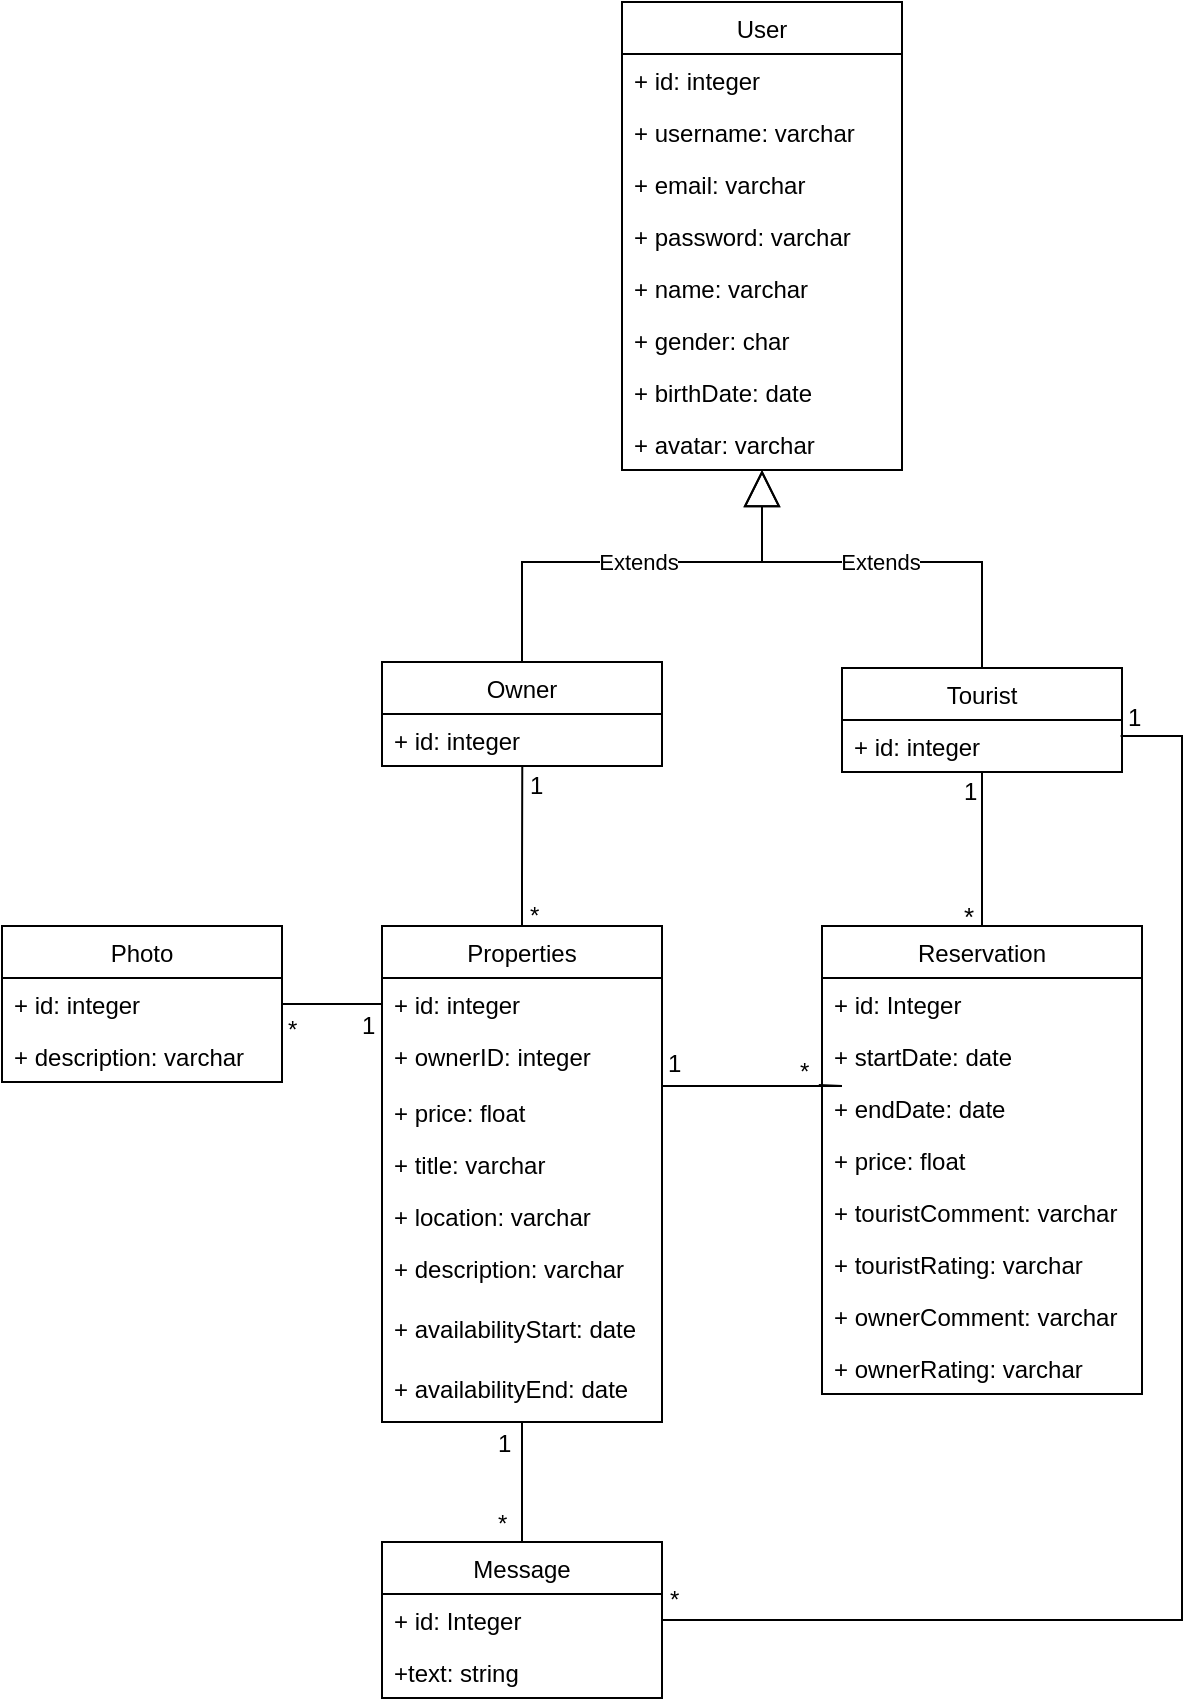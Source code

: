 <mxfile version="12.2.9" type="github" pages="1">
  <diagram id="TrjBDX28JATJXa5iMqwc" name="Page-1">
    <mxGraphModel dx="2239" dy="926" grid="1" gridSize="10" guides="1" tooltips="1" connect="1" arrows="1" fold="1" page="1" pageScale="1" pageWidth="827" pageHeight="1169" math="0" shadow="0">
      <root>
        <mxCell id="0"/>
        <mxCell id="1" parent="0"/>
        <mxCell id="UoUFFq5vB8DfAffDlqqE-6" value="User" style="swimlane;fontStyle=0;childLayout=stackLayout;horizontal=1;startSize=26;fillColor=none;horizontalStack=0;resizeParent=1;resizeParentMax=0;resizeLast=0;collapsible=1;marginBottom=0;" parent="1" vertex="1">
          <mxGeometry x="-399" y="160" width="140" height="234" as="geometry"/>
        </mxCell>
        <mxCell id="UoUFFq5vB8DfAffDlqqE-7" value="+ id: integer" style="text;strokeColor=none;fillColor=none;align=left;verticalAlign=top;spacingLeft=4;spacingRight=4;overflow=hidden;rotatable=0;points=[[0,0.5],[1,0.5]];portConstraint=eastwest;" parent="UoUFFq5vB8DfAffDlqqE-6" vertex="1">
          <mxGeometry y="26" width="140" height="26" as="geometry"/>
        </mxCell>
        <mxCell id="UoUFFq5vB8DfAffDlqqE-8" value="+ username: varchar" style="text;strokeColor=none;fillColor=none;align=left;verticalAlign=top;spacingLeft=4;spacingRight=4;overflow=hidden;rotatable=0;points=[[0,0.5],[1,0.5]];portConstraint=eastwest;" parent="UoUFFq5vB8DfAffDlqqE-6" vertex="1">
          <mxGeometry y="52" width="140" height="26" as="geometry"/>
        </mxCell>
        <mxCell id="UoUFFq5vB8DfAffDlqqE-9" value="+ email: varchar" style="text;strokeColor=none;fillColor=none;align=left;verticalAlign=top;spacingLeft=4;spacingRight=4;overflow=hidden;rotatable=0;points=[[0,0.5],[1,0.5]];portConstraint=eastwest;" parent="UoUFFq5vB8DfAffDlqqE-6" vertex="1">
          <mxGeometry y="78" width="140" height="26" as="geometry"/>
        </mxCell>
        <mxCell id="UoUFFq5vB8DfAffDlqqE-11" value="+ password: varchar" style="text;strokeColor=none;fillColor=none;align=left;verticalAlign=top;spacingLeft=4;spacingRight=4;overflow=hidden;rotatable=0;points=[[0,0.5],[1,0.5]];portConstraint=eastwest;" parent="UoUFFq5vB8DfAffDlqqE-6" vertex="1">
          <mxGeometry y="104" width="140" height="26" as="geometry"/>
        </mxCell>
        <mxCell id="UoUFFq5vB8DfAffDlqqE-12" value="+ name: varchar" style="text;strokeColor=none;fillColor=none;align=left;verticalAlign=top;spacingLeft=4;spacingRight=4;overflow=hidden;rotatable=0;points=[[0,0.5],[1,0.5]];portConstraint=eastwest;" parent="UoUFFq5vB8DfAffDlqqE-6" vertex="1">
          <mxGeometry y="130" width="140" height="26" as="geometry"/>
        </mxCell>
        <mxCell id="UoUFFq5vB8DfAffDlqqE-13" value="+ gender: char" style="text;strokeColor=none;fillColor=none;align=left;verticalAlign=top;spacingLeft=4;spacingRight=4;overflow=hidden;rotatable=0;points=[[0,0.5],[1,0.5]];portConstraint=eastwest;" parent="UoUFFq5vB8DfAffDlqqE-6" vertex="1">
          <mxGeometry y="156" width="140" height="26" as="geometry"/>
        </mxCell>
        <mxCell id="UoUFFq5vB8DfAffDlqqE-14" value="+ birthDate: date" style="text;strokeColor=none;fillColor=none;align=left;verticalAlign=top;spacingLeft=4;spacingRight=4;overflow=hidden;rotatable=0;points=[[0,0.5],[1,0.5]];portConstraint=eastwest;" parent="UoUFFq5vB8DfAffDlqqE-6" vertex="1">
          <mxGeometry y="182" width="140" height="26" as="geometry"/>
        </mxCell>
        <mxCell id="gbXgMahtGTN6Z-PRO6R2-31" value="+ avatar: varchar" style="text;strokeColor=none;fillColor=none;align=left;verticalAlign=top;spacingLeft=4;spacingRight=4;overflow=hidden;rotatable=0;points=[[0,0.5],[1,0.5]];portConstraint=eastwest;" parent="UoUFFq5vB8DfAffDlqqE-6" vertex="1">
          <mxGeometry y="208" width="140" height="26" as="geometry"/>
        </mxCell>
        <mxCell id="UoUFFq5vB8DfAffDlqqE-102" style="edgeStyle=orthogonalEdgeStyle;rounded=0;orthogonalLoop=1;jettySize=auto;html=1;exitX=0.5;exitY=0;exitDx=0;exitDy=0;entryX=0.501;entryY=1.008;entryDx=0;entryDy=0;entryPerimeter=0;endArrow=none;endFill=0;" parent="1" source="UoUFFq5vB8DfAffDlqqE-19" target="UoUFFq5vB8DfAffDlqqE-40" edge="1">
          <mxGeometry relative="1" as="geometry">
            <Array as="points">
              <mxPoint x="-449" y="599"/>
            </Array>
          </mxGeometry>
        </mxCell>
        <mxCell id="UoUFFq5vB8DfAffDlqqE-19" value="Properties" style="swimlane;fontStyle=0;childLayout=stackLayout;horizontal=1;startSize=26;fillColor=none;horizontalStack=0;resizeParent=1;resizeParentMax=0;resizeLast=0;collapsible=1;marginBottom=0;" parent="1" vertex="1">
          <mxGeometry x="-519" y="622" width="140" height="248" as="geometry"/>
        </mxCell>
        <mxCell id="UoUFFq5vB8DfAffDlqqE-20" value="+ id: integer" style="text;strokeColor=none;fillColor=none;align=left;verticalAlign=top;spacingLeft=4;spacingRight=4;overflow=hidden;rotatable=0;points=[[0,0.5],[1,0.5]];portConstraint=eastwest;" parent="UoUFFq5vB8DfAffDlqqE-19" vertex="1">
          <mxGeometry y="26" width="140" height="26" as="geometry"/>
        </mxCell>
        <mxCell id="2UA-A7VRgW65vuFQb3NZ-11" value="+ ownerID: integer" style="text;strokeColor=none;fillColor=none;align=left;verticalAlign=top;spacingLeft=4;spacingRight=4;overflow=hidden;rotatable=0;points=[[0,0.5],[1,0.5]];portConstraint=eastwest;" parent="UoUFFq5vB8DfAffDlqqE-19" vertex="1">
          <mxGeometry y="52" width="140" height="28" as="geometry"/>
        </mxCell>
        <mxCell id="UoUFFq5vB8DfAffDlqqE-21" value="+ price: float" style="text;strokeColor=none;fillColor=none;align=left;verticalAlign=top;spacingLeft=4;spacingRight=4;overflow=hidden;rotatable=0;points=[[0,0.5],[1,0.5]];portConstraint=eastwest;" parent="UoUFFq5vB8DfAffDlqqE-19" vertex="1">
          <mxGeometry y="80" width="140" height="26" as="geometry"/>
        </mxCell>
        <mxCell id="UoUFFq5vB8DfAffDlqqE-22" value="+ title: varchar" style="text;strokeColor=none;fillColor=none;align=left;verticalAlign=top;spacingLeft=4;spacingRight=4;overflow=hidden;rotatable=0;points=[[0,0.5],[1,0.5]];portConstraint=eastwest;" parent="UoUFFq5vB8DfAffDlqqE-19" vertex="1">
          <mxGeometry y="106" width="140" height="26" as="geometry"/>
        </mxCell>
        <mxCell id="UoUFFq5vB8DfAffDlqqE-23" value="+ location: varchar" style="text;strokeColor=none;fillColor=none;align=left;verticalAlign=top;spacingLeft=4;spacingRight=4;overflow=hidden;rotatable=0;points=[[0,0.5],[1,0.5]];portConstraint=eastwest;" parent="UoUFFq5vB8DfAffDlqqE-19" vertex="1">
          <mxGeometry y="132" width="140" height="26" as="geometry"/>
        </mxCell>
        <mxCell id="2UA-A7VRgW65vuFQb3NZ-10" value="+ description: varchar" style="text;strokeColor=none;fillColor=none;align=left;verticalAlign=top;spacingLeft=4;spacingRight=4;overflow=hidden;rotatable=0;points=[[0,0.5],[1,0.5]];portConstraint=eastwest;" parent="UoUFFq5vB8DfAffDlqqE-19" vertex="1">
          <mxGeometry y="158" width="140" height="30" as="geometry"/>
        </mxCell>
        <mxCell id="UoUFFq5vB8DfAffDlqqE-24" value="+ availabilityStart: date" style="text;strokeColor=none;fillColor=none;align=left;verticalAlign=top;spacingLeft=4;spacingRight=4;overflow=hidden;rotatable=0;points=[[0,0.5],[1,0.5]];portConstraint=eastwest;" parent="UoUFFq5vB8DfAffDlqqE-19" vertex="1">
          <mxGeometry y="188" width="140" height="30" as="geometry"/>
        </mxCell>
        <mxCell id="gbXgMahtGTN6Z-PRO6R2-18" value="+ availabilityEnd: date" style="text;strokeColor=none;fillColor=none;align=left;verticalAlign=top;spacingLeft=4;spacingRight=4;overflow=hidden;rotatable=0;points=[[0,0.5],[1,0.5]];portConstraint=eastwest;" parent="UoUFFq5vB8DfAffDlqqE-19" vertex="1">
          <mxGeometry y="218" width="140" height="30" as="geometry"/>
        </mxCell>
        <mxCell id="gbXgMahtGTN6Z-PRO6R2-23" style="edgeStyle=orthogonalEdgeStyle;rounded=1;orthogonalLoop=1;jettySize=auto;html=1;exitX=0.5;exitY=0;exitDx=0;exitDy=0;entryX=-0.005;entryY=0.375;entryDx=0;entryDy=0;entryPerimeter=0;strokeColor=none;" parent="1" source="UoUFFq5vB8DfAffDlqqE-39" edge="1">
          <mxGeometry relative="1" as="geometry">
            <mxPoint x="-430" y="432" as="targetPoint"/>
          </mxGeometry>
        </mxCell>
        <mxCell id="UoUFFq5vB8DfAffDlqqE-39" value="Owner" style="swimlane;fontStyle=0;childLayout=stackLayout;horizontal=1;startSize=26;fillColor=none;horizontalStack=0;resizeParent=1;resizeParentMax=0;resizeLast=0;collapsible=1;marginBottom=0;" parent="1" vertex="1">
          <mxGeometry x="-519" y="490" width="140" height="52" as="geometry"/>
        </mxCell>
        <mxCell id="UoUFFq5vB8DfAffDlqqE-40" value="+ id: integer" style="text;strokeColor=none;fillColor=none;align=left;verticalAlign=top;spacingLeft=4;spacingRight=4;overflow=hidden;rotatable=0;points=[[0,0.5],[1,0.5]];portConstraint=eastwest;" parent="UoUFFq5vB8DfAffDlqqE-39" vertex="1">
          <mxGeometry y="26" width="140" height="26" as="geometry"/>
        </mxCell>
        <mxCell id="UoUFFq5vB8DfAffDlqqE-47" value="Tourist" style="swimlane;fontStyle=0;childLayout=stackLayout;horizontal=1;startSize=26;fillColor=none;horizontalStack=0;resizeParent=1;resizeParentMax=0;resizeLast=0;collapsible=1;marginBottom=0;" parent="1" vertex="1">
          <mxGeometry x="-289" y="493" width="140" height="52" as="geometry"/>
        </mxCell>
        <mxCell id="eh4FhfjQ_HHuYTPDYbfo-22" value="+ id: integer" style="text;strokeColor=none;fillColor=none;align=left;verticalAlign=top;spacingLeft=4;spacingRight=4;overflow=hidden;rotatable=0;points=[[0,0.5],[1,0.5]];portConstraint=eastwest;" parent="UoUFFq5vB8DfAffDlqqE-47" vertex="1">
          <mxGeometry y="26" width="140" height="26" as="geometry"/>
        </mxCell>
        <mxCell id="gbXgMahtGTN6Z-PRO6R2-72" style="edgeStyle=none;rounded=0;orthogonalLoop=1;jettySize=auto;html=1;exitX=0.5;exitY=0;exitDx=0;exitDy=0;endArrow=none;endFill=0;" parent="1" source="UoUFFq5vB8DfAffDlqqE-55" target="eh4FhfjQ_HHuYTPDYbfo-22" edge="1">
          <mxGeometry relative="1" as="geometry"/>
        </mxCell>
        <mxCell id="UoUFFq5vB8DfAffDlqqE-55" value="Reservation" style="swimlane;fontStyle=0;childLayout=stackLayout;horizontal=1;startSize=26;fillColor=none;horizontalStack=0;resizeParent=1;resizeParentMax=0;resizeLast=0;collapsible=1;marginBottom=0;" parent="1" vertex="1">
          <mxGeometry x="-299" y="622" width="160" height="234" as="geometry"/>
        </mxCell>
        <mxCell id="UoUFFq5vB8DfAffDlqqE-56" value="+ id: Integer" style="text;strokeColor=none;fillColor=none;align=left;verticalAlign=top;spacingLeft=4;spacingRight=4;overflow=hidden;rotatable=0;points=[[0,0.5],[1,0.5]];portConstraint=eastwest;" parent="UoUFFq5vB8DfAffDlqqE-55" vertex="1">
          <mxGeometry y="26" width="160" height="26" as="geometry"/>
        </mxCell>
        <mxCell id="UoUFFq5vB8DfAffDlqqE-57" value="+ startDate: date" style="text;strokeColor=none;fillColor=none;align=left;verticalAlign=top;spacingLeft=4;spacingRight=4;overflow=hidden;rotatable=0;points=[[0,0.5],[1,0.5]];portConstraint=eastwest;" parent="UoUFFq5vB8DfAffDlqqE-55" vertex="1">
          <mxGeometry y="52" width="160" height="26" as="geometry"/>
        </mxCell>
        <mxCell id="eh4FhfjQ_HHuYTPDYbfo-5" value="+ endDate: date" style="text;strokeColor=none;fillColor=none;align=left;verticalAlign=top;spacingLeft=4;spacingRight=4;overflow=hidden;rotatable=0;points=[[0,0.5],[1,0.5]];portConstraint=eastwest;" parent="UoUFFq5vB8DfAffDlqqE-55" vertex="1">
          <mxGeometry y="78" width="160" height="26" as="geometry"/>
        </mxCell>
        <mxCell id="UoUFFq5vB8DfAffDlqqE-111" value="+ price: float" style="text;strokeColor=none;fillColor=none;align=left;verticalAlign=top;spacingLeft=4;spacingRight=4;overflow=hidden;rotatable=0;points=[[0,0.5],[1,0.5]];portConstraint=eastwest;" parent="UoUFFq5vB8DfAffDlqqE-55" vertex="1">
          <mxGeometry y="104" width="160" height="26" as="geometry"/>
        </mxCell>
        <mxCell id="gbXgMahtGTN6Z-PRO6R2-32" value="+ touristComment: varchar&#xa;" style="text;strokeColor=none;fillColor=none;align=left;verticalAlign=top;spacingLeft=4;spacingRight=4;overflow=hidden;rotatable=0;points=[[0,0.5],[1,0.5]];portConstraint=eastwest;" parent="UoUFFq5vB8DfAffDlqqE-55" vertex="1">
          <mxGeometry y="130" width="160" height="26" as="geometry"/>
        </mxCell>
        <mxCell id="gbXgMahtGTN6Z-PRO6R2-33" value="+ touristRating: varchar" style="text;strokeColor=none;fillColor=none;align=left;verticalAlign=top;spacingLeft=4;spacingRight=4;overflow=hidden;rotatable=0;points=[[0,0.5],[1,0.5]];portConstraint=eastwest;" parent="UoUFFq5vB8DfAffDlqqE-55" vertex="1">
          <mxGeometry y="156" width="160" height="26" as="geometry"/>
        </mxCell>
        <mxCell id="gbXgMahtGTN6Z-PRO6R2-34" value="+ ownerComment: varchar" style="text;strokeColor=none;fillColor=none;align=left;verticalAlign=top;spacingLeft=4;spacingRight=4;overflow=hidden;rotatable=0;points=[[0,0.5],[1,0.5]];portConstraint=eastwest;" parent="UoUFFq5vB8DfAffDlqqE-55" vertex="1">
          <mxGeometry y="182" width="160" height="26" as="geometry"/>
        </mxCell>
        <mxCell id="gbXgMahtGTN6Z-PRO6R2-35" value="+ ownerRating: varchar" style="text;strokeColor=none;fillColor=none;align=left;verticalAlign=top;spacingLeft=4;spacingRight=4;overflow=hidden;rotatable=0;points=[[0,0.5],[1,0.5]];portConstraint=eastwest;" parent="UoUFFq5vB8DfAffDlqqE-55" vertex="1">
          <mxGeometry y="208" width="160" height="26" as="geometry"/>
        </mxCell>
        <mxCell id="gbXgMahtGTN6Z-PRO6R2-37" style="edgeStyle=none;rounded=0;orthogonalLoop=1;jettySize=auto;html=1;exitX=0.5;exitY=0;exitDx=0;exitDy=0;entryX=0.5;entryY=1;entryDx=0;entryDy=0;endArrow=none;endFill=0;" parent="1" source="UoUFFq5vB8DfAffDlqqE-81" target="UoUFFq5vB8DfAffDlqqE-19" edge="1">
          <mxGeometry relative="1" as="geometry"/>
        </mxCell>
        <mxCell id="UoUFFq5vB8DfAffDlqqE-81" value="Message" style="swimlane;fontStyle=0;childLayout=stackLayout;horizontal=1;startSize=26;fillColor=none;horizontalStack=0;resizeParent=1;resizeParentMax=0;resizeLast=0;collapsible=1;marginBottom=0;" parent="1" vertex="1">
          <mxGeometry x="-519" y="930" width="140" height="78" as="geometry"/>
        </mxCell>
        <mxCell id="UoUFFq5vB8DfAffDlqqE-82" value="+ id: Integer" style="text;strokeColor=none;fillColor=none;align=left;verticalAlign=top;spacingLeft=4;spacingRight=4;overflow=hidden;rotatable=0;points=[[0,0.5],[1,0.5]];portConstraint=eastwest;" parent="UoUFFq5vB8DfAffDlqqE-81" vertex="1">
          <mxGeometry y="26" width="140" height="26" as="geometry"/>
        </mxCell>
        <mxCell id="UoUFFq5vB8DfAffDlqqE-84" value="+text: string" style="text;strokeColor=none;fillColor=none;align=left;verticalAlign=top;spacingLeft=4;spacingRight=4;overflow=hidden;rotatable=0;points=[[0,0.5],[1,0.5]];portConstraint=eastwest;" parent="UoUFFq5vB8DfAffDlqqE-81" vertex="1">
          <mxGeometry y="52" width="140" height="26" as="geometry"/>
        </mxCell>
        <mxCell id="UoUFFq5vB8DfAffDlqqE-88" value="Photo" style="swimlane;fontStyle=0;childLayout=stackLayout;horizontal=1;startSize=26;fillColor=none;horizontalStack=0;resizeParent=1;resizeParentMax=0;resizeLast=0;collapsible=1;marginBottom=0;" parent="1" vertex="1">
          <mxGeometry x="-709" y="622" width="140" height="78" as="geometry"/>
        </mxCell>
        <mxCell id="UoUFFq5vB8DfAffDlqqE-89" value="+ id: integer" style="text;strokeColor=none;fillColor=none;align=left;verticalAlign=top;spacingLeft=4;spacingRight=4;overflow=hidden;rotatable=0;points=[[0,0.5],[1,0.5]];portConstraint=eastwest;" parent="UoUFFq5vB8DfAffDlqqE-88" vertex="1">
          <mxGeometry y="26" width="140" height="26" as="geometry"/>
        </mxCell>
        <mxCell id="UoUFFq5vB8DfAffDlqqE-94" value="+ description: varchar" style="text;strokeColor=none;fillColor=none;align=left;verticalAlign=top;spacingLeft=4;spacingRight=4;overflow=hidden;rotatable=0;points=[[0,0.5],[1,0.5]];portConstraint=eastwest;" parent="UoUFFq5vB8DfAffDlqqE-88" vertex="1">
          <mxGeometry y="52" width="140" height="26" as="geometry"/>
        </mxCell>
        <mxCell id="UoUFFq5vB8DfAffDlqqE-105" style="edgeStyle=orthogonalEdgeStyle;rounded=0;orthogonalLoop=1;jettySize=auto;html=1;endArrow=none;endFill=0;entryX=-0.01;entryY=0.06;entryDx=0;entryDy=0;entryPerimeter=0;" parent="1" target="eh4FhfjQ_HHuYTPDYbfo-5" edge="1">
          <mxGeometry relative="1" as="geometry">
            <Array as="points">
              <mxPoint x="-289" y="702"/>
              <mxPoint x="-289" y="702"/>
            </Array>
            <mxPoint x="-379" y="702" as="sourcePoint"/>
            <mxPoint x="-107" y="702" as="targetPoint"/>
          </mxGeometry>
        </mxCell>
        <mxCell id="eh4FhfjQ_HHuYTPDYbfo-24" value="1" style="text;html=1;resizable=0;points=[];autosize=1;align=left;verticalAlign=top;spacingTop=-4;" parent="1" vertex="1">
          <mxGeometry x="-447.5" y="542" width="20" height="20" as="geometry"/>
        </mxCell>
        <mxCell id="eh4FhfjQ_HHuYTPDYbfo-30" value="*" style="text;html=1;resizable=0;points=[];autosize=1;align=left;verticalAlign=top;spacingTop=-4;" parent="1" vertex="1">
          <mxGeometry x="-447.5" y="607" width="20" height="20" as="geometry"/>
        </mxCell>
        <mxCell id="eh4FhfjQ_HHuYTPDYbfo-40" value="1" style="text;html=1;resizable=0;points=[];autosize=1;align=left;verticalAlign=top;spacingTop=-4;" parent="1" vertex="1">
          <mxGeometry x="-378" y="681" width="20" height="20" as="geometry"/>
        </mxCell>
        <mxCell id="eh4FhfjQ_HHuYTPDYbfo-42" value="*" style="text;html=1;resizable=0;points=[];autosize=1;align=left;verticalAlign=top;spacingTop=-4;" parent="1" vertex="1">
          <mxGeometry x="-568" y="664" width="20" height="20" as="geometry"/>
        </mxCell>
        <mxCell id="eh4FhfjQ_HHuYTPDYbfo-45" value="1" style="text;html=1;resizable=0;points=[];autosize=1;align=left;verticalAlign=top;spacingTop=-4;" parent="1" vertex="1">
          <mxGeometry x="-531" y="662" width="20" height="20" as="geometry"/>
        </mxCell>
        <mxCell id="gbXgMahtGTN6Z-PRO6R2-38" style="edgeStyle=none;rounded=0;orthogonalLoop=1;jettySize=auto;html=1;exitX=1;exitY=0.5;exitDx=0;exitDy=0;entryX=0.995;entryY=0.308;entryDx=0;entryDy=0;endArrow=none;endFill=0;entryPerimeter=0;" parent="1" source="UoUFFq5vB8DfAffDlqqE-82" target="eh4FhfjQ_HHuYTPDYbfo-22" edge="1">
          <mxGeometry relative="1" as="geometry">
            <Array as="points">
              <mxPoint x="-119" y="969"/>
              <mxPoint x="-119" y="527"/>
            </Array>
          </mxGeometry>
        </mxCell>
        <mxCell id="gbXgMahtGTN6Z-PRO6R2-42" style="edgeStyle=none;rounded=0;orthogonalLoop=1;jettySize=auto;html=1;entryX=1;entryY=0.5;entryDx=0;entryDy=0;endArrow=none;endFill=0;" parent="1" source="UoUFFq5vB8DfAffDlqqE-20" target="UoUFFq5vB8DfAffDlqqE-89" edge="1">
          <mxGeometry relative="1" as="geometry"/>
        </mxCell>
        <mxCell id="gbXgMahtGTN6Z-PRO6R2-70" value="1" style="text;html=1;resizable=0;points=[];autosize=1;align=left;verticalAlign=top;spacingTop=-4;" parent="1" vertex="1">
          <mxGeometry x="-230.5" y="545" width="20" height="20" as="geometry"/>
        </mxCell>
        <mxCell id="gbXgMahtGTN6Z-PRO6R2-71" value="*" style="text;html=1;resizable=0;points=[];autosize=1;align=left;verticalAlign=top;spacingTop=-4;fontSize=13;" parent="1" vertex="1">
          <mxGeometry x="-230.5" y="607" width="20" height="20" as="geometry"/>
        </mxCell>
        <mxCell id="gbXgMahtGTN6Z-PRO6R2-74" value="*" style="text;html=1;resizable=0;points=[];autosize=1;align=left;verticalAlign=top;spacingTop=-4;" parent="1" vertex="1">
          <mxGeometry x="-377" y="949" width="20" height="20" as="geometry"/>
        </mxCell>
        <mxCell id="gbXgMahtGTN6Z-PRO6R2-75" value="1" style="text;html=1;resizable=0;points=[];autosize=1;align=left;verticalAlign=top;spacingTop=-4;" parent="1" vertex="1">
          <mxGeometry x="-148" y="508" width="20" height="20" as="geometry"/>
        </mxCell>
        <mxCell id="gbXgMahtGTN6Z-PRO6R2-76" value="*" style="text;html=1;resizable=0;points=[];autosize=1;align=left;verticalAlign=top;spacingTop=-4;" parent="1" vertex="1">
          <mxGeometry x="-312" y="685" width="20" height="20" as="geometry"/>
        </mxCell>
        <mxCell id="gbXgMahtGTN6Z-PRO6R2-77" value="*" style="text;html=1;resizable=0;points=[];autosize=1;align=left;verticalAlign=top;spacingTop=-4;" parent="1" vertex="1">
          <mxGeometry x="-463" y="911" width="20" height="20" as="geometry"/>
        </mxCell>
        <mxCell id="gbXgMahtGTN6Z-PRO6R2-78" value="1" style="text;html=1;resizable=0;points=[];autosize=1;align=left;verticalAlign=top;spacingTop=-4;" parent="1" vertex="1">
          <mxGeometry x="-463" y="871" width="20" height="20" as="geometry"/>
        </mxCell>
        <mxCell id="2UA-A7VRgW65vuFQb3NZ-3" value="Extends" style="endArrow=block;endSize=16;endFill=0;html=1;rounded=0;exitX=0.5;exitY=0;exitDx=0;exitDy=0;" parent="1" source="UoUFFq5vB8DfAffDlqqE-39" target="gbXgMahtGTN6Z-PRO6R2-31" edge="1">
          <mxGeometry width="160" relative="1" as="geometry">
            <mxPoint x="-397" y="554" as="sourcePoint"/>
            <mxPoint x="-299" y="420" as="targetPoint"/>
            <Array as="points">
              <mxPoint x="-449" y="440"/>
              <mxPoint x="-329" y="440"/>
            </Array>
          </mxGeometry>
        </mxCell>
        <mxCell id="2UA-A7VRgW65vuFQb3NZ-4" value="Extends" style="endArrow=block;endSize=16;endFill=0;html=1;rounded=0;exitX=0.5;exitY=0;exitDx=0;exitDy=0;" parent="1" source="UoUFFq5vB8DfAffDlqqE-47" target="gbXgMahtGTN6Z-PRO6R2-31" edge="1">
          <mxGeometry width="160" relative="1" as="geometry">
            <mxPoint x="-439" y="500" as="sourcePoint"/>
            <mxPoint x="-319" y="400" as="targetPoint"/>
            <Array as="points">
              <mxPoint x="-219" y="440"/>
              <mxPoint x="-329" y="440"/>
            </Array>
          </mxGeometry>
        </mxCell>
      </root>
    </mxGraphModel>
  </diagram>
</mxfile>

